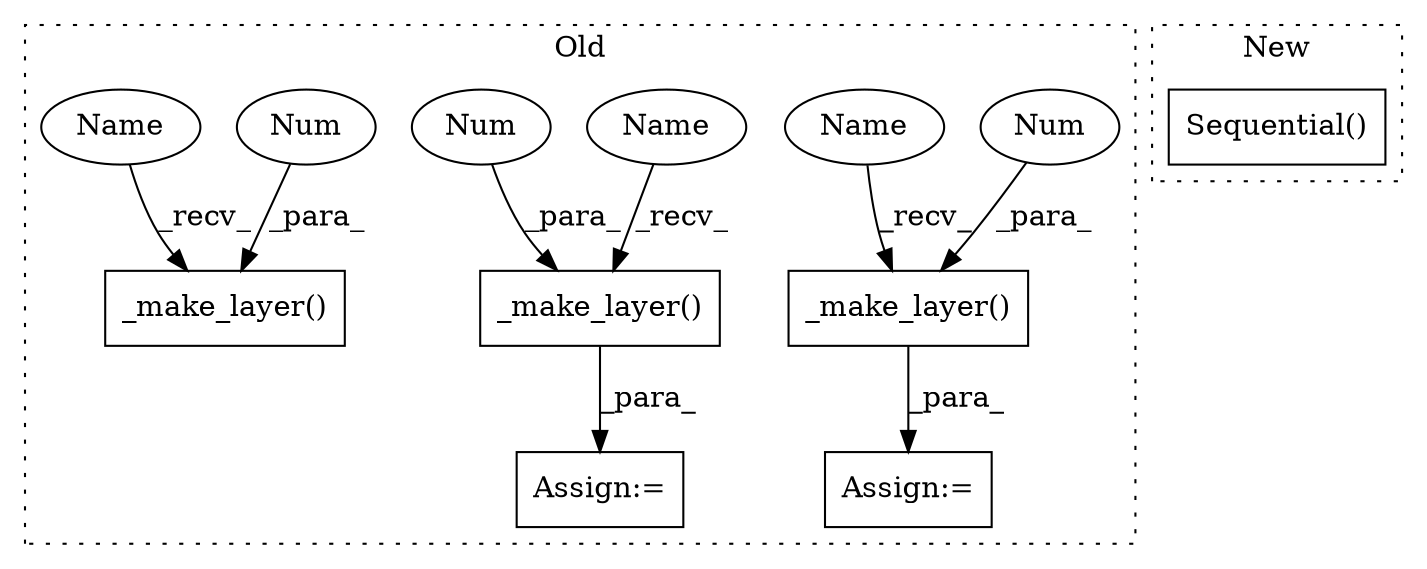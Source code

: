 digraph G {
subgraph cluster0 {
1 [label="_make_layer()" a="75" s="936,970" l="17,1" shape="box"];
3 [label="Num" a="76" s="953" l="3" shape="ellipse"];
4 [label="_make_layer()" a="75" s="1110,1144" l="17,1" shape="box"];
5 [label="Num" a="76" s="1127" l="3" shape="ellipse"];
6 [label="_make_layer()" a="75" s="756,797" l="17,1" shape="box"];
7 [label="Num" a="76" s="786" l="2" shape="ellipse"];
8 [label="Assign:=" a="68" s="1107" l="3" shape="box"];
9 [label="Assign:=" a="68" s="933" l="3" shape="box"];
10 [label="Name" a="87" s="936" l="4" shape="ellipse"];
11 [label="Name" a="87" s="1110" l="4" shape="ellipse"];
12 [label="Name" a="87" s="756" l="4" shape="ellipse"];
label = "Old";
style="dotted";
}
subgraph cluster1 {
2 [label="Sequential()" a="75" s="1106,1296" l="27,10" shape="box"];
label = "New";
style="dotted";
}
1 -> 9 [label="_para_"];
3 -> 1 [label="_para_"];
4 -> 8 [label="_para_"];
5 -> 4 [label="_para_"];
7 -> 6 [label="_para_"];
10 -> 1 [label="_recv_"];
11 -> 4 [label="_recv_"];
12 -> 6 [label="_recv_"];
}